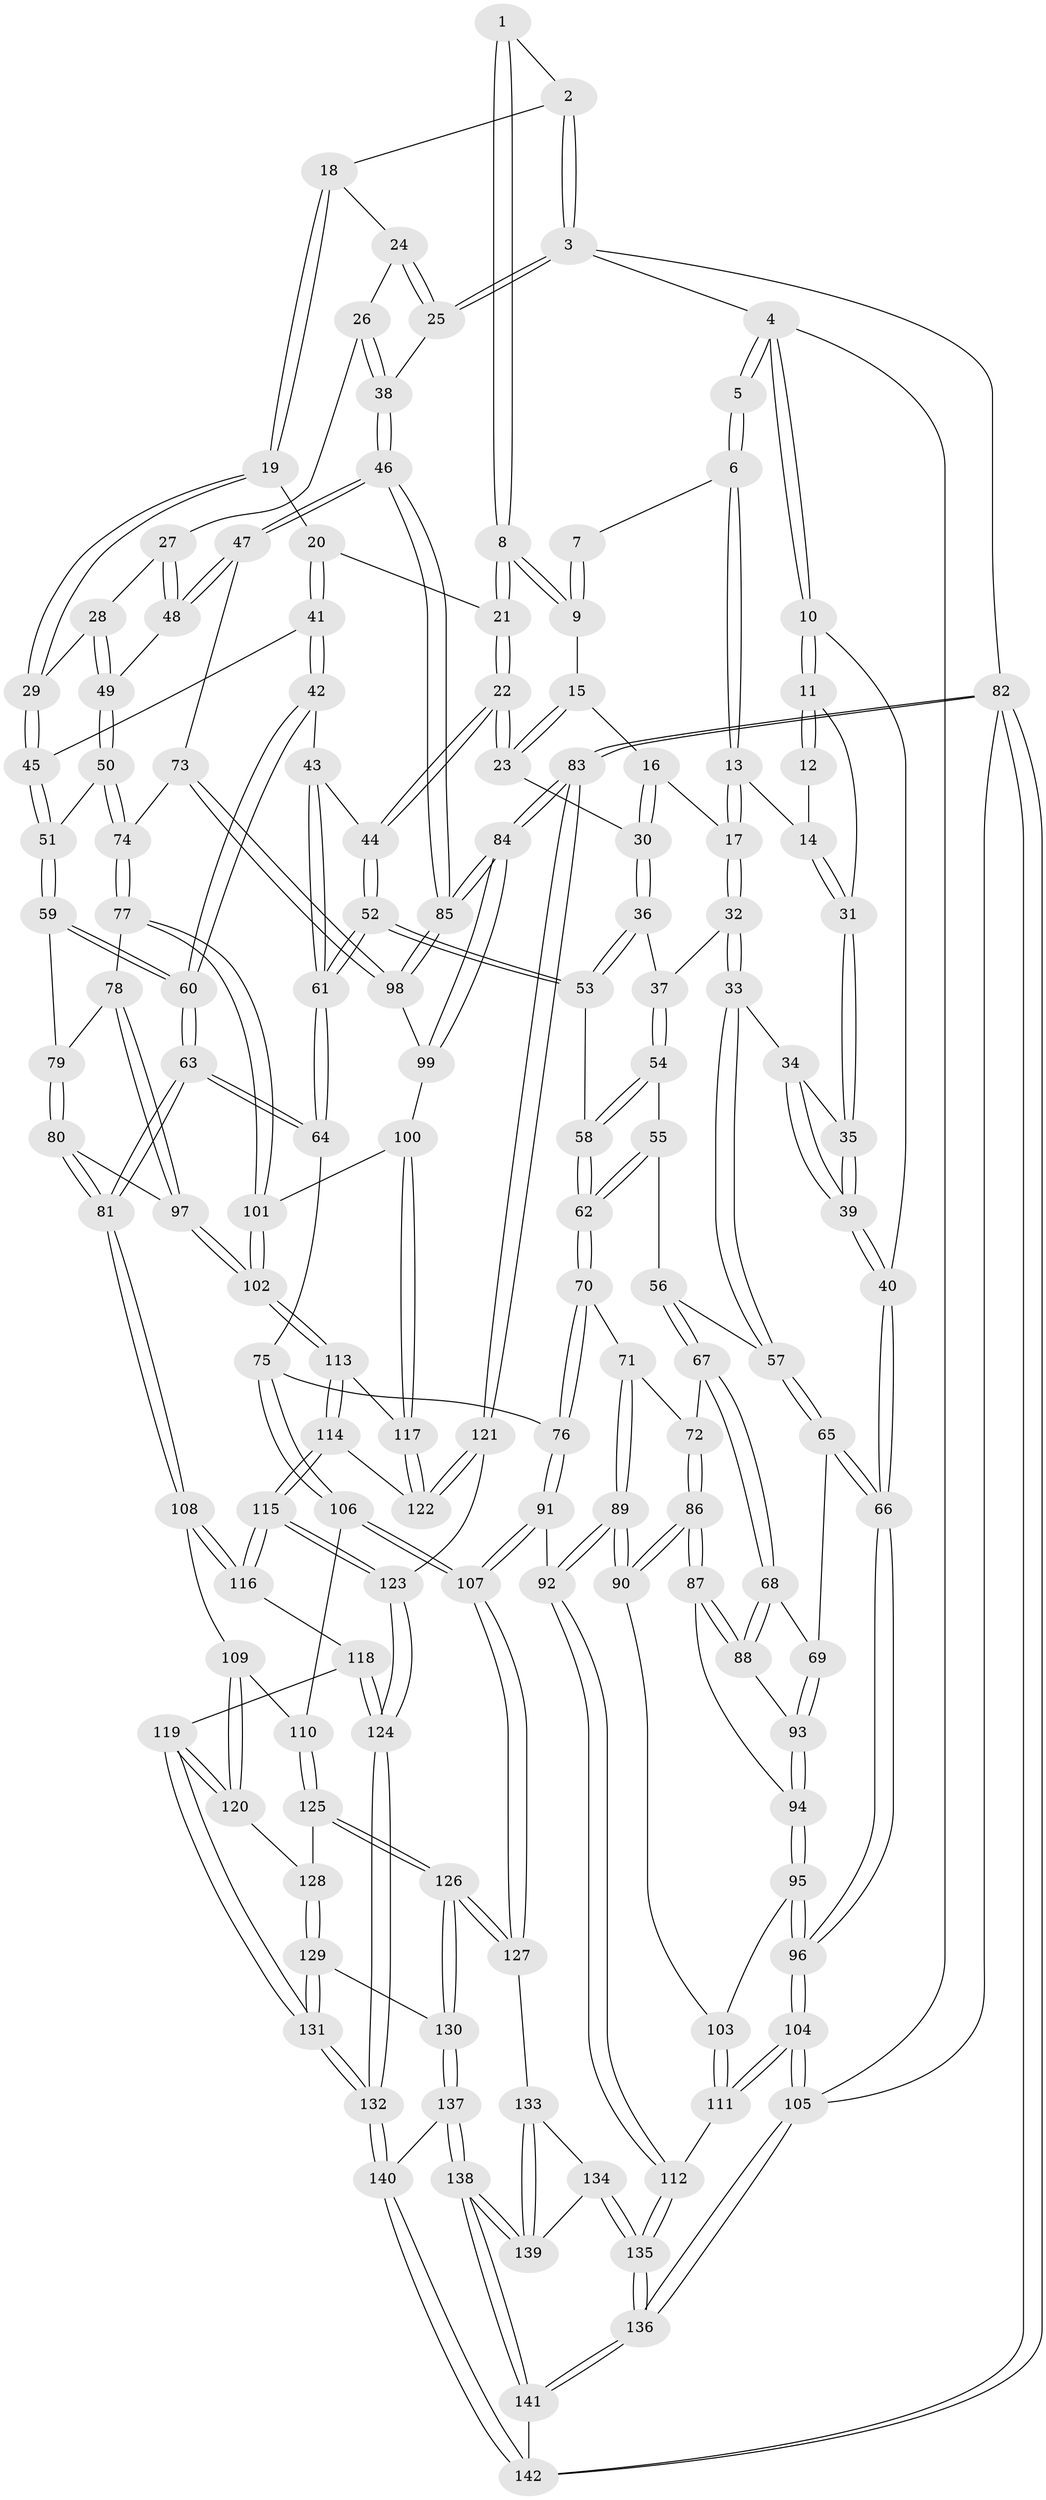 // Generated by graph-tools (version 1.1) at 2025/03/03/09/25 03:03:24]
// undirected, 142 vertices, 352 edges
graph export_dot {
graph [start="1"]
  node [color=gray90,style=filled];
  1 [pos="+0.6623786022534641+0"];
  2 [pos="+0.7124757658970011+0"];
  3 [pos="+1+0"];
  4 [pos="+0+0"];
  5 [pos="+0.10257309134550598+0"];
  6 [pos="+0.24778417233952438+0"];
  7 [pos="+0.4478709169027499+0"];
  8 [pos="+0.5242036507090571+0.10887425066253001"];
  9 [pos="+0.4652369723462949+0.09794791809033264"];
  10 [pos="+0+0.07189622394245672"];
  11 [pos="+0+0.11099474529895463"];
  12 [pos="+0.04724292730660813+0.06613304371369048"];
  13 [pos="+0.2635209310444988+0.0050457084802389245"];
  14 [pos="+0.10603090678809773+0.12809523442344362"];
  15 [pos="+0.41700948194179455+0.09399011146623754"];
  16 [pos="+0.33935420815211653+0.07429344935434198"];
  17 [pos="+0.2841416839109759+0.04759501831859743"];
  18 [pos="+0.7773646053951508+0"];
  19 [pos="+0.7536570365437429+0.05571132896677857"];
  20 [pos="+0.6579043031132302+0.17421329171997726"];
  21 [pos="+0.5323835009405297+0.13003331503108123"];
  22 [pos="+0.48015782571376314+0.2599219074123446"];
  23 [pos="+0.4570577507860083+0.2586534706789198"];
  24 [pos="+0.8568873574883165+0.06201380295342134"];
  25 [pos="+1+0.020987064062524624"];
  26 [pos="+0.9043005612077796+0.15864222838548245"];
  27 [pos="+0.8933190768006307+0.19573966393434067"];
  28 [pos="+0.8159882497761118+0.2419534175938996"];
  29 [pos="+0.7953958341507363+0.23684015522655621"];
  30 [pos="+0.44954462103883874+0.25913176072807864"];
  31 [pos="+0.08333247987149629+0.1657795839237602"];
  32 [pos="+0.2766731862046985+0.14257632500462825"];
  33 [pos="+0.1834240410566702+0.3014012108921567"];
  34 [pos="+0.14229539097237182+0.2759981261777009"];
  35 [pos="+0.0849479170059333+0.17902357830049592"];
  36 [pos="+0.3976385233856609+0.2762027574008477"];
  37 [pos="+0.3858040618339391+0.27610160100814746"];
  38 [pos="+1+0.19130204498854006"];
  39 [pos="+0+0.3443453273214403"];
  40 [pos="+0+0.3686058258570367"];
  41 [pos="+0.6654029995710493+0.26375136456567727"];
  42 [pos="+0.5852210941973729+0.3154096490134202"];
  43 [pos="+0.5090060485985372+0.28467340215792913"];
  44 [pos="+0.4890462620599339+0.2685935371955861"];
  45 [pos="+0.7026738341627443+0.2791756881270884"];
  46 [pos="+1+0.36029472287494374"];
  47 [pos="+1+0.360425444180048"];
  48 [pos="+0.9632814991504187+0.3320558252534821"];
  49 [pos="+0.8676357586233158+0.3633993161404118"];
  50 [pos="+0.8538129007563661+0.3771714114415704"];
  51 [pos="+0.7529313116506633+0.36657953900116624"];
  52 [pos="+0.4169200450670695+0.4123563643178019"];
  53 [pos="+0.41171351590927696+0.41034184240070004"];
  54 [pos="+0.33560585400744736+0.31095149646812414"];
  55 [pos="+0.3152266171770183+0.3185962089220635"];
  56 [pos="+0.21979512687913738+0.3310971272468034"];
  57 [pos="+0.18454623438850423+0.3043684055677737"];
  58 [pos="+0.3853565427033616+0.4137554237009806"];
  59 [pos="+0.7128119418868909+0.42353031833901555"];
  60 [pos="+0.595330615005849+0.42623851020059106"];
  61 [pos="+0.45765178458734346+0.436521262566719"];
  62 [pos="+0.3501927171993002+0.43053227710531666"];
  63 [pos="+0.5358045986396686+0.5306577218981824"];
  64 [pos="+0.5258021661348083+0.5305263895372715"];
  65 [pos="+0.06170473560898812+0.4514659944767338"];
  66 [pos="+0+0.4308606107273234"];
  67 [pos="+0.2529743748272777+0.43885385618931394"];
  68 [pos="+0.1522217454380332+0.503551014664731"];
  69 [pos="+0.07132105400402548+0.46078433839720134"];
  70 [pos="+0.31086246055750016+0.46542873848802413"];
  71 [pos="+0.2807544033624106+0.4572932048016037"];
  72 [pos="+0.2713802250281685+0.45208366363199476"];
  73 [pos="+0.8565263323836602+0.5152481697283647"];
  74 [pos="+0.8550539888269842+0.5147412467925728"];
  75 [pos="+0.4957101256007306+0.5462006697294925"];
  76 [pos="+0.33897318470384624+0.5086198475896653"];
  77 [pos="+0.8343728373702133+0.5249523646598929"];
  78 [pos="+0.8130009114645381+0.5264487110354005"];
  79 [pos="+0.7284100912310856+0.46132941693430113"];
  80 [pos="+0.6223681902910417+0.5945485772747608"];
  81 [pos="+0.607290906335795+0.5947529481331473"];
  82 [pos="+1+1"];
  83 [pos="+1+0.927828093250842"];
  84 [pos="+1+0.9065980668229031"];
  85 [pos="+1+0.5267954754589863"];
  86 [pos="+0.19422394256563955+0.5928027460920511"];
  87 [pos="+0.17657737273427213+0.5697131225158449"];
  88 [pos="+0.16033000675396356+0.5306647606831043"];
  89 [pos="+0.2323539303132374+0.6308830346791793"];
  90 [pos="+0.2011642550430857+0.604638861728511"];
  91 [pos="+0.2763829686916894+0.6856215718245593"];
  92 [pos="+0.2762612348229177+0.6856107314338777"];
  93 [pos="+0.0742080900328903+0.5791241547839002"];
  94 [pos="+0.07177442268534873+0.5940408129170663"];
  95 [pos="+0.053025216204392545+0.6238264288284109"];
  96 [pos="+0+0.5996273969882411"];
  97 [pos="+0.6927191802786442+0.6089708919095416"];
  98 [pos="+0.9083026388151478+0.5561674210482171"];
  99 [pos="+0.9315161266658494+0.6650771859517796"];
  100 [pos="+0.8510150798014894+0.6794856446131996"];
  101 [pos="+0.8261142722947853+0.6724347439192593"];
  102 [pos="+0.7633577829243551+0.6954459297310595"];
  103 [pos="+0.07503853963852565+0.6445931263085922"];
  104 [pos="+0+0.862634527083737"];
  105 [pos="+0+1"];
  106 [pos="+0.44286304078132505+0.6132919241268703"];
  107 [pos="+0.30615897089337574+0.6987365028252109"];
  108 [pos="+0.6008391513297143+0.6346723482874982"];
  109 [pos="+0.5531481150445052+0.6847362703241833"];
  110 [pos="+0.4890389014195647+0.7224419514874416"];
  111 [pos="+0.09866456667877348+0.7174629367706749"];
  112 [pos="+0.1715634149233759+0.7575419034618148"];
  113 [pos="+0.7601529985443007+0.7111579966012023"];
  114 [pos="+0.7297998805299251+0.7810442458529558"];
  115 [pos="+0.7090606488524285+0.807807777690644"];
  116 [pos="+0.6090535692940591+0.6681318935047204"];
  117 [pos="+0.8690089352467784+0.7780013589726856"];
  118 [pos="+0.5954284148180711+0.7288901669173323"];
  119 [pos="+0.5569990791867423+0.7733223066760536"];
  120 [pos="+0.5459657180002478+0.7663117575630004"];
  121 [pos="+0.9313684323799043+0.8410105269676231"];
  122 [pos="+0.876713596320552+0.7922441915094589"];
  123 [pos="+0.6790762671728915+0.9024653499925958"];
  124 [pos="+0.6777676966533432+0.9041169387018311"];
  125 [pos="+0.48037951849321175+0.7456454431890375"];
  126 [pos="+0.38071290381947853+0.7850720306453465"];
  127 [pos="+0.35207227150704135+0.768035528144726"];
  128 [pos="+0.49996696090015896+0.7592438651076723"];
  129 [pos="+0.5196178297210078+0.8788131032346848"];
  130 [pos="+0.43488832348833506+0.8820193125923417"];
  131 [pos="+0.6164245611416219+0.8975532443964298"];
  132 [pos="+0.6657465088096862+0.9226705815779533"];
  133 [pos="+0.3362811219776715+0.7928480420907281"];
  134 [pos="+0.25544351516769315+0.8716694832266455"];
  135 [pos="+0.13963672955908396+0.8766948162782509"];
  136 [pos="+0+1"];
  137 [pos="+0.394386139122656+0.9662800305152369"];
  138 [pos="+0.34534773575618416+1"];
  139 [pos="+0.3076291068137218+0.927961554424203"];
  140 [pos="+0.6734074390230419+0.996702121311737"];
  141 [pos="+0.2761174074529709+1"];
  142 [pos="+0.7234715305853365+1"];
  1 -- 2;
  1 -- 8;
  1 -- 8;
  2 -- 3;
  2 -- 3;
  2 -- 18;
  3 -- 4;
  3 -- 25;
  3 -- 25;
  3 -- 82;
  4 -- 5;
  4 -- 5;
  4 -- 10;
  4 -- 10;
  4 -- 105;
  5 -- 6;
  5 -- 6;
  6 -- 7;
  6 -- 13;
  6 -- 13;
  7 -- 9;
  7 -- 9;
  8 -- 9;
  8 -- 9;
  8 -- 21;
  8 -- 21;
  9 -- 15;
  10 -- 11;
  10 -- 11;
  10 -- 40;
  11 -- 12;
  11 -- 12;
  11 -- 31;
  12 -- 14;
  13 -- 14;
  13 -- 17;
  13 -- 17;
  14 -- 31;
  14 -- 31;
  15 -- 16;
  15 -- 23;
  15 -- 23;
  16 -- 17;
  16 -- 30;
  16 -- 30;
  17 -- 32;
  17 -- 32;
  18 -- 19;
  18 -- 19;
  18 -- 24;
  19 -- 20;
  19 -- 29;
  19 -- 29;
  20 -- 21;
  20 -- 41;
  20 -- 41;
  21 -- 22;
  21 -- 22;
  22 -- 23;
  22 -- 23;
  22 -- 44;
  22 -- 44;
  23 -- 30;
  24 -- 25;
  24 -- 25;
  24 -- 26;
  25 -- 38;
  26 -- 27;
  26 -- 38;
  26 -- 38;
  27 -- 28;
  27 -- 48;
  27 -- 48;
  28 -- 29;
  28 -- 49;
  28 -- 49;
  29 -- 45;
  29 -- 45;
  30 -- 36;
  30 -- 36;
  31 -- 35;
  31 -- 35;
  32 -- 33;
  32 -- 33;
  32 -- 37;
  33 -- 34;
  33 -- 57;
  33 -- 57;
  34 -- 35;
  34 -- 39;
  34 -- 39;
  35 -- 39;
  35 -- 39;
  36 -- 37;
  36 -- 53;
  36 -- 53;
  37 -- 54;
  37 -- 54;
  38 -- 46;
  38 -- 46;
  39 -- 40;
  39 -- 40;
  40 -- 66;
  40 -- 66;
  41 -- 42;
  41 -- 42;
  41 -- 45;
  42 -- 43;
  42 -- 60;
  42 -- 60;
  43 -- 44;
  43 -- 61;
  43 -- 61;
  44 -- 52;
  44 -- 52;
  45 -- 51;
  45 -- 51;
  46 -- 47;
  46 -- 47;
  46 -- 85;
  46 -- 85;
  47 -- 48;
  47 -- 48;
  47 -- 73;
  48 -- 49;
  49 -- 50;
  49 -- 50;
  50 -- 51;
  50 -- 74;
  50 -- 74;
  51 -- 59;
  51 -- 59;
  52 -- 53;
  52 -- 53;
  52 -- 61;
  52 -- 61;
  53 -- 58;
  54 -- 55;
  54 -- 58;
  54 -- 58;
  55 -- 56;
  55 -- 62;
  55 -- 62;
  56 -- 57;
  56 -- 67;
  56 -- 67;
  57 -- 65;
  57 -- 65;
  58 -- 62;
  58 -- 62;
  59 -- 60;
  59 -- 60;
  59 -- 79;
  60 -- 63;
  60 -- 63;
  61 -- 64;
  61 -- 64;
  62 -- 70;
  62 -- 70;
  63 -- 64;
  63 -- 64;
  63 -- 81;
  63 -- 81;
  64 -- 75;
  65 -- 66;
  65 -- 66;
  65 -- 69;
  66 -- 96;
  66 -- 96;
  67 -- 68;
  67 -- 68;
  67 -- 72;
  68 -- 69;
  68 -- 88;
  68 -- 88;
  69 -- 93;
  69 -- 93;
  70 -- 71;
  70 -- 76;
  70 -- 76;
  71 -- 72;
  71 -- 89;
  71 -- 89;
  72 -- 86;
  72 -- 86;
  73 -- 74;
  73 -- 98;
  73 -- 98;
  74 -- 77;
  74 -- 77;
  75 -- 76;
  75 -- 106;
  75 -- 106;
  76 -- 91;
  76 -- 91;
  77 -- 78;
  77 -- 101;
  77 -- 101;
  78 -- 79;
  78 -- 97;
  78 -- 97;
  79 -- 80;
  79 -- 80;
  80 -- 81;
  80 -- 81;
  80 -- 97;
  81 -- 108;
  81 -- 108;
  82 -- 83;
  82 -- 83;
  82 -- 142;
  82 -- 142;
  82 -- 105;
  83 -- 84;
  83 -- 84;
  83 -- 121;
  83 -- 121;
  84 -- 85;
  84 -- 85;
  84 -- 99;
  84 -- 99;
  85 -- 98;
  85 -- 98;
  86 -- 87;
  86 -- 87;
  86 -- 90;
  86 -- 90;
  87 -- 88;
  87 -- 88;
  87 -- 94;
  88 -- 93;
  89 -- 90;
  89 -- 90;
  89 -- 92;
  89 -- 92;
  90 -- 103;
  91 -- 92;
  91 -- 107;
  91 -- 107;
  92 -- 112;
  92 -- 112;
  93 -- 94;
  93 -- 94;
  94 -- 95;
  94 -- 95;
  95 -- 96;
  95 -- 96;
  95 -- 103;
  96 -- 104;
  96 -- 104;
  97 -- 102;
  97 -- 102;
  98 -- 99;
  99 -- 100;
  100 -- 101;
  100 -- 117;
  100 -- 117;
  101 -- 102;
  101 -- 102;
  102 -- 113;
  102 -- 113;
  103 -- 111;
  103 -- 111;
  104 -- 105;
  104 -- 105;
  104 -- 111;
  104 -- 111;
  105 -- 136;
  105 -- 136;
  106 -- 107;
  106 -- 107;
  106 -- 110;
  107 -- 127;
  107 -- 127;
  108 -- 109;
  108 -- 116;
  108 -- 116;
  109 -- 110;
  109 -- 120;
  109 -- 120;
  110 -- 125;
  110 -- 125;
  111 -- 112;
  112 -- 135;
  112 -- 135;
  113 -- 114;
  113 -- 114;
  113 -- 117;
  114 -- 115;
  114 -- 115;
  114 -- 122;
  115 -- 116;
  115 -- 116;
  115 -- 123;
  115 -- 123;
  116 -- 118;
  117 -- 122;
  117 -- 122;
  118 -- 119;
  118 -- 124;
  118 -- 124;
  119 -- 120;
  119 -- 120;
  119 -- 131;
  119 -- 131;
  120 -- 128;
  121 -- 122;
  121 -- 122;
  121 -- 123;
  123 -- 124;
  123 -- 124;
  124 -- 132;
  124 -- 132;
  125 -- 126;
  125 -- 126;
  125 -- 128;
  126 -- 127;
  126 -- 127;
  126 -- 130;
  126 -- 130;
  127 -- 133;
  128 -- 129;
  128 -- 129;
  129 -- 130;
  129 -- 131;
  129 -- 131;
  130 -- 137;
  130 -- 137;
  131 -- 132;
  131 -- 132;
  132 -- 140;
  132 -- 140;
  133 -- 134;
  133 -- 139;
  133 -- 139;
  134 -- 135;
  134 -- 135;
  134 -- 139;
  135 -- 136;
  135 -- 136;
  136 -- 141;
  136 -- 141;
  137 -- 138;
  137 -- 138;
  137 -- 140;
  138 -- 139;
  138 -- 139;
  138 -- 141;
  138 -- 141;
  140 -- 142;
  140 -- 142;
  141 -- 142;
}

